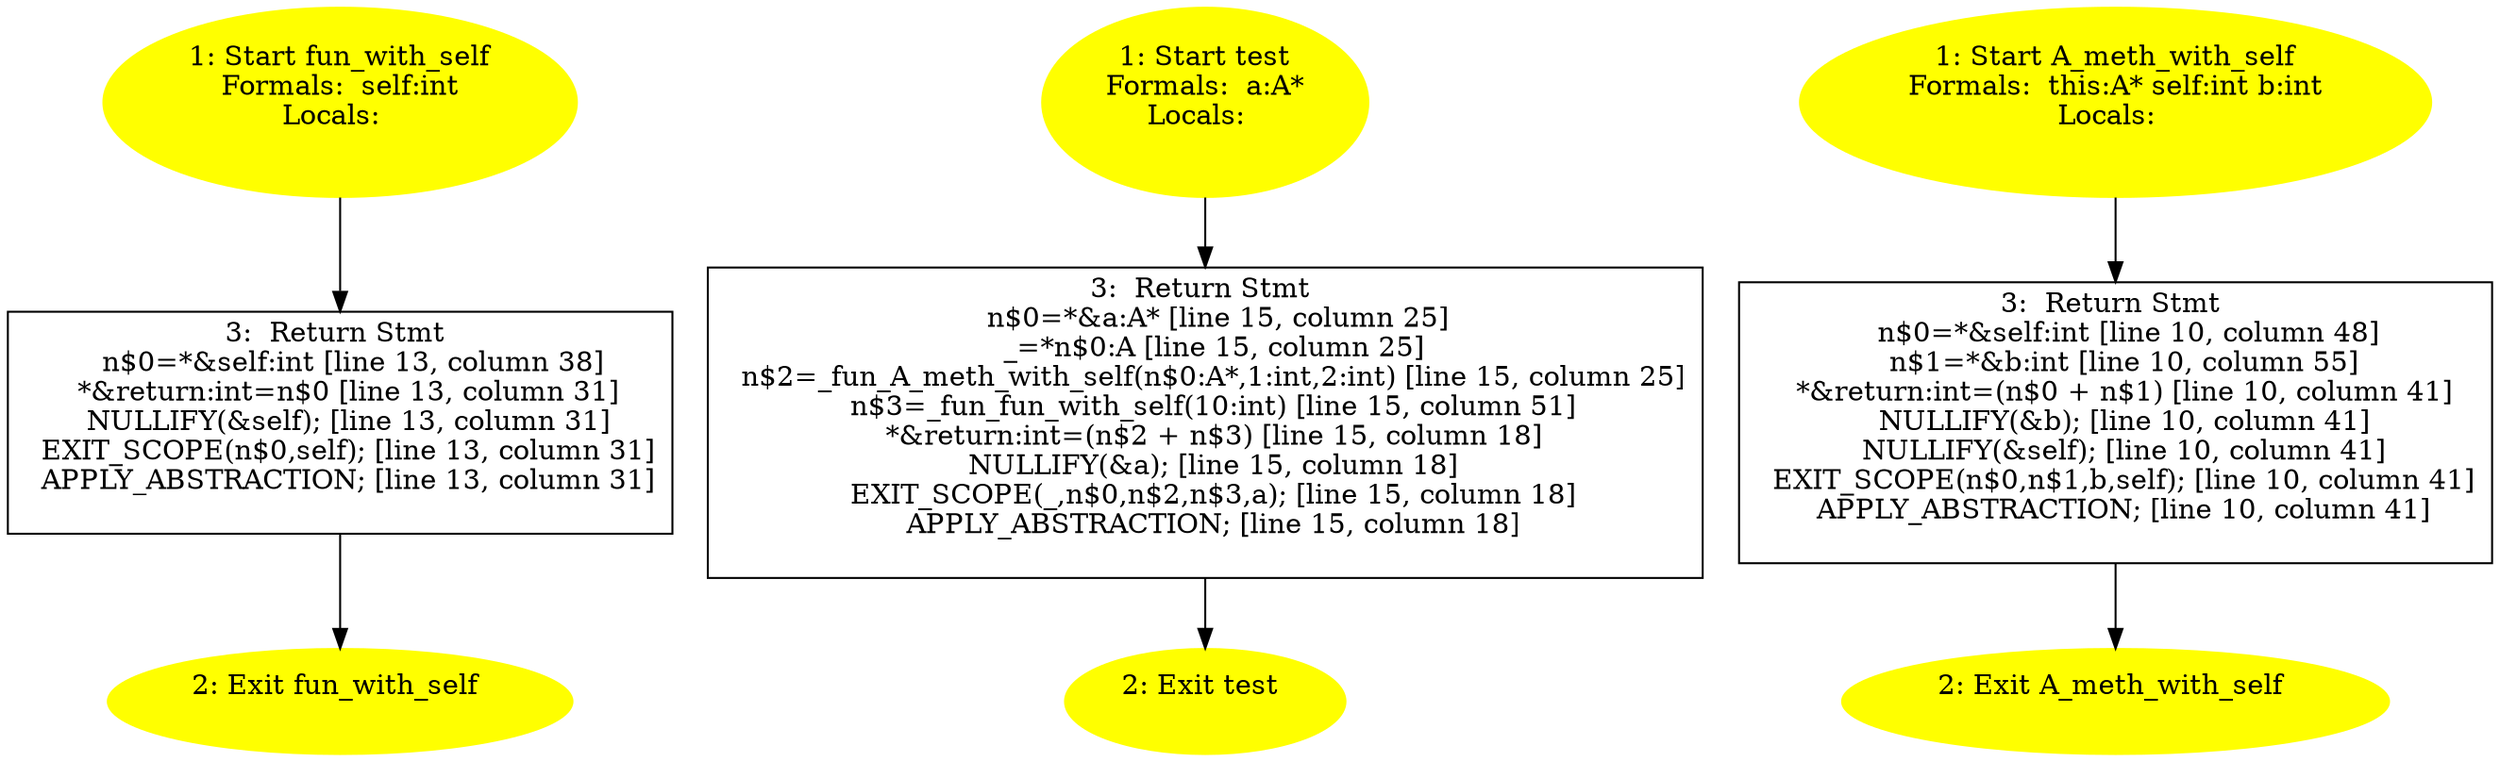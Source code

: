 /* @generated */
digraph cfg {
"fun_with_self#17802276037376540432.4639f371cac8e491a6b8c0363a0bc168_1" [label="1: Start fun_with_self\nFormals:  self:int\nLocals:  \n  " color=yellow style=filled]
	

	 "fun_with_self#17802276037376540432.4639f371cac8e491a6b8c0363a0bc168_1" -> "fun_with_self#17802276037376540432.4639f371cac8e491a6b8c0363a0bc168_3" ;
"fun_with_self#17802276037376540432.4639f371cac8e491a6b8c0363a0bc168_2" [label="2: Exit fun_with_self \n  " color=yellow style=filled]
	

"fun_with_self#17802276037376540432.4639f371cac8e491a6b8c0363a0bc168_3" [label="3:  Return Stmt \n   n$0=*&self:int [line 13, column 38]\n  *&return:int=n$0 [line 13, column 31]\n  NULLIFY(&self); [line 13, column 31]\n  EXIT_SCOPE(n$0,self); [line 13, column 31]\n  APPLY_ABSTRACTION; [line 13, column 31]\n " shape="box"]
	

	 "fun_with_self#17802276037376540432.4639f371cac8e491a6b8c0363a0bc168_3" -> "fun_with_self#17802276037376540432.4639f371cac8e491a6b8c0363a0bc168_2" ;
"test(class A)#14183353284361723530.f22d37fbaacc66a7efb8fb240415be10_1" [label="1: Start test\nFormals:  a:A*\nLocals:  \n  " color=yellow style=filled]
	

	 "test(class A)#14183353284361723530.f22d37fbaacc66a7efb8fb240415be10_1" -> "test(class A)#14183353284361723530.f22d37fbaacc66a7efb8fb240415be10_3" ;
"test(class A)#14183353284361723530.f22d37fbaacc66a7efb8fb240415be10_2" [label="2: Exit test \n  " color=yellow style=filled]
	

"test(class A)#14183353284361723530.f22d37fbaacc66a7efb8fb240415be10_3" [label="3:  Return Stmt \n   n$0=*&a:A* [line 15, column 25]\n  _=*n$0:A [line 15, column 25]\n  n$2=_fun_A_meth_with_self(n$0:A*,1:int,2:int) [line 15, column 25]\n  n$3=_fun_fun_with_self(10:int) [line 15, column 51]\n  *&return:int=(n$2 + n$3) [line 15, column 18]\n  NULLIFY(&a); [line 15, column 18]\n  EXIT_SCOPE(_,n$0,n$2,n$3,a); [line 15, column 18]\n  APPLY_ABSTRACTION; [line 15, column 18]\n " shape="box"]
	

	 "test(class A)#14183353284361723530.f22d37fbaacc66a7efb8fb240415be10_3" -> "test(class A)#14183353284361723530.f22d37fbaacc66a7efb8fb240415be10_2" ;
"meth_with_self#A#(5126246555081316972).087223c2fe95da4de39ef1116c167075_1" [label="1: Start A_meth_with_self\nFormals:  this:A* self:int b:int\nLocals:  \n  " color=yellow style=filled]
	

	 "meth_with_self#A#(5126246555081316972).087223c2fe95da4de39ef1116c167075_1" -> "meth_with_self#A#(5126246555081316972).087223c2fe95da4de39ef1116c167075_3" ;
"meth_with_self#A#(5126246555081316972).087223c2fe95da4de39ef1116c167075_2" [label="2: Exit A_meth_with_self \n  " color=yellow style=filled]
	

"meth_with_self#A#(5126246555081316972).087223c2fe95da4de39ef1116c167075_3" [label="3:  Return Stmt \n   n$0=*&self:int [line 10, column 48]\n  n$1=*&b:int [line 10, column 55]\n  *&return:int=(n$0 + n$1) [line 10, column 41]\n  NULLIFY(&b); [line 10, column 41]\n  NULLIFY(&self); [line 10, column 41]\n  EXIT_SCOPE(n$0,n$1,b,self); [line 10, column 41]\n  APPLY_ABSTRACTION; [line 10, column 41]\n " shape="box"]
	

	 "meth_with_self#A#(5126246555081316972).087223c2fe95da4de39ef1116c167075_3" -> "meth_with_self#A#(5126246555081316972).087223c2fe95da4de39ef1116c167075_2" ;
}
